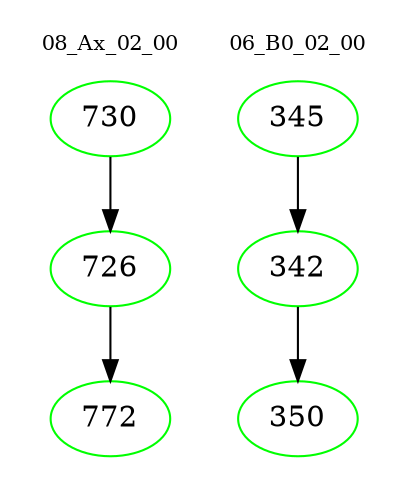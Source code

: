 digraph{
subgraph cluster_0 {
color = white
label = "08_Ax_02_00";
fontsize=10;
T0_730 [label="730", color="green"]
T0_730 -> T0_726 [color="black"]
T0_726 [label="726", color="green"]
T0_726 -> T0_772 [color="black"]
T0_772 [label="772", color="green"]
}
subgraph cluster_1 {
color = white
label = "06_B0_02_00";
fontsize=10;
T1_345 [label="345", color="green"]
T1_345 -> T1_342 [color="black"]
T1_342 [label="342", color="green"]
T1_342 -> T1_350 [color="black"]
T1_350 [label="350", color="green"]
}
}
